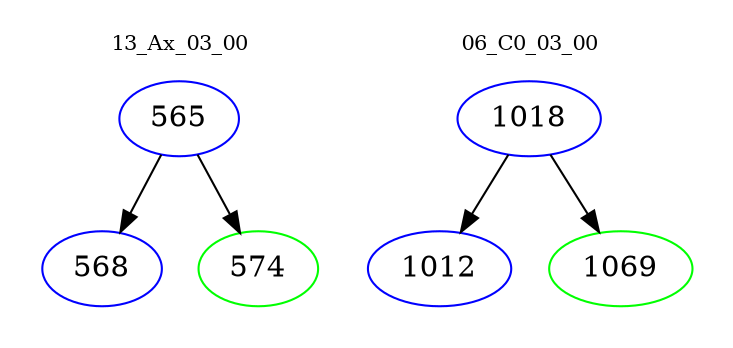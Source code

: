 digraph{
subgraph cluster_0 {
color = white
label = "13_Ax_03_00";
fontsize=10;
T0_565 [label="565", color="blue"]
T0_565 -> T0_568 [color="black"]
T0_568 [label="568", color="blue"]
T0_565 -> T0_574 [color="black"]
T0_574 [label="574", color="green"]
}
subgraph cluster_1 {
color = white
label = "06_C0_03_00";
fontsize=10;
T1_1018 [label="1018", color="blue"]
T1_1018 -> T1_1012 [color="black"]
T1_1012 [label="1012", color="blue"]
T1_1018 -> T1_1069 [color="black"]
T1_1069 [label="1069", color="green"]
}
}
